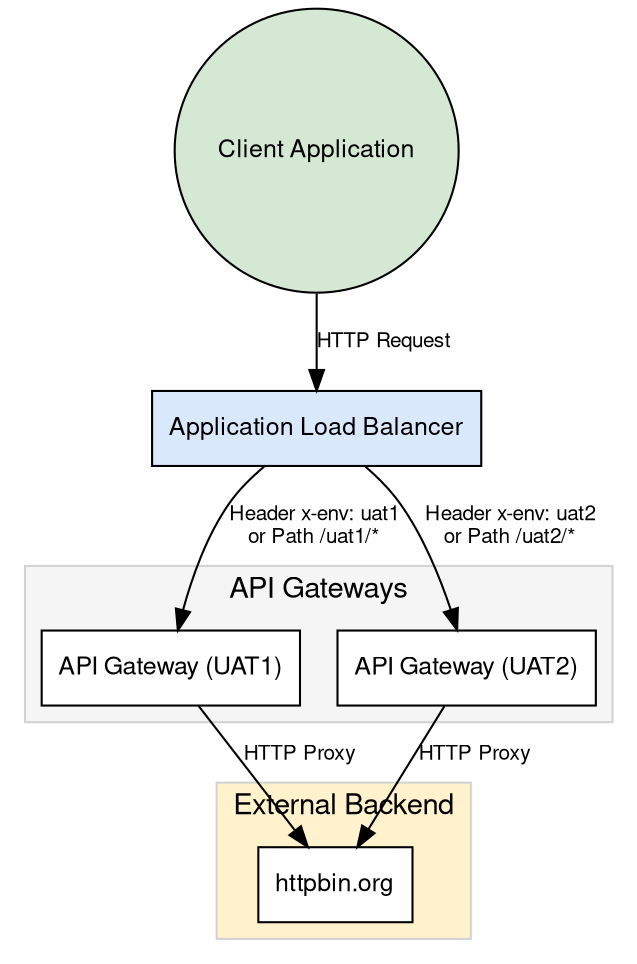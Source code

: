 digraph "AWS API Gateway with ALB Routing" {
    // Diagram settings
    rankdir=TB;
    fontname="Helvetica,Arial,sans-serif";
    node [fontname="Helvetica,Arial,sans-serif", fontsize=12, shape=box, style=filled, fillcolor=white];
    edge [fontname="Helvetica,Arial,sans-serif", fontsize=10];
    
    // Define nodes
    client [label="Client Application", shape=circle, fillcolor="#D5E8D4"];
    
    // ALB
    alb [label="Application Load Balancer", fillcolor="#DAE8FC"];
    
    subgraph cluster_api_gateways {
        label="API Gateways";
        style=filled;
        color=lightgrey;
        fillcolor="#F5F5F5";
        
        api_uat1 [label="API Gateway (UAT1)"];
        api_uat2 [label="API Gateway (UAT2)"];
    }
    
    subgraph cluster_backend {
        label="External Backend";
        style=filled;
        color=lightgrey;
        fillcolor="#FFF2CC";
        
        backend [label="httpbin.org"];
    }
    
    // Define edges
    client -> alb [label="HTTP Request"];
    alb -> api_uat1 [label="Header x-env: uat1\nor Path /uat1/*"];
    alb -> api_uat2 [label="Header x-env: uat2\nor Path /uat2/*"];
    api_uat1 -> backend [label="HTTP Proxy"];
    api_uat2 -> backend [label="HTTP Proxy"];
} 